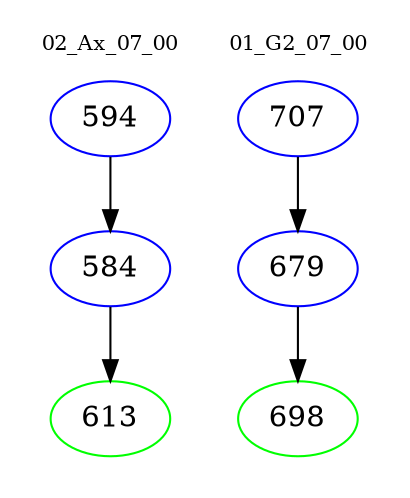 digraph{
subgraph cluster_0 {
color = white
label = "02_Ax_07_00";
fontsize=10;
T0_594 [label="594", color="blue"]
T0_594 -> T0_584 [color="black"]
T0_584 [label="584", color="blue"]
T0_584 -> T0_613 [color="black"]
T0_613 [label="613", color="green"]
}
subgraph cluster_1 {
color = white
label = "01_G2_07_00";
fontsize=10;
T1_707 [label="707", color="blue"]
T1_707 -> T1_679 [color="black"]
T1_679 [label="679", color="blue"]
T1_679 -> T1_698 [color="black"]
T1_698 [label="698", color="green"]
}
}
